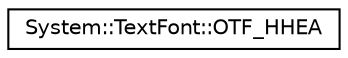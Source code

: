 digraph G
{
  edge [fontname="Helvetica",fontsize="10",labelfontname="Helvetica",labelfontsize="10"];
  node [fontname="Helvetica",fontsize="10",shape=record];
  rankdir="LR";
  Node1 [label="System::TextFont::OTF_HHEA",height=0.2,width=0.4,color="black", fillcolor="white", style="filled",URL="$struct_system_1_1_text_font_1_1_o_t_f___h_h_e_a.html"];
}

